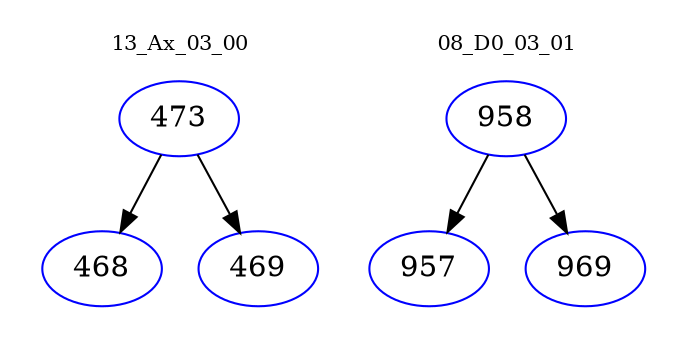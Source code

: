 digraph{
subgraph cluster_0 {
color = white
label = "13_Ax_03_00";
fontsize=10;
T0_473 [label="473", color="blue"]
T0_473 -> T0_468 [color="black"]
T0_468 [label="468", color="blue"]
T0_473 -> T0_469 [color="black"]
T0_469 [label="469", color="blue"]
}
subgraph cluster_1 {
color = white
label = "08_D0_03_01";
fontsize=10;
T1_958 [label="958", color="blue"]
T1_958 -> T1_957 [color="black"]
T1_957 [label="957", color="blue"]
T1_958 -> T1_969 [color="black"]
T1_969 [label="969", color="blue"]
}
}
